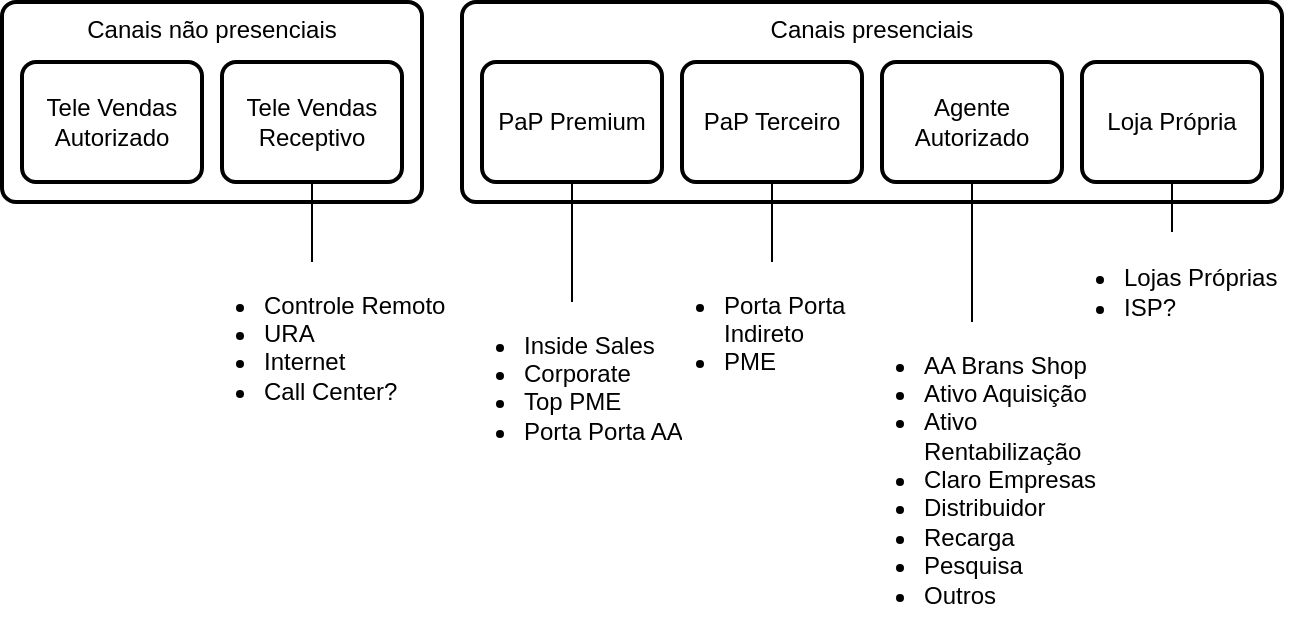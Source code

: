 <mxfile version="21.6.6" type="github">
  <diagram name="Canais de venda" id="g_4XjmsVVV43hASZV-fC">
    <mxGraphModel dx="1050" dy="542" grid="1" gridSize="10" guides="1" tooltips="1" connect="1" arrows="1" fold="1" page="1" pageScale="1" pageWidth="827" pageHeight="1169" math="0" shadow="0">
      <root>
        <mxCell id="0" />
        <mxCell id="1" parent="0" />
        <mxCell id="BqCGBXQfrdc7MRANB-_5-2" value="Canais não presenciais" style="rounded=1;whiteSpace=wrap;html=1;absoluteArcSize=1;arcSize=14;strokeWidth=2;horizontal=1;verticalAlign=top;" vertex="1" parent="1">
          <mxGeometry x="30" y="30" width="210" height="100" as="geometry" />
        </mxCell>
        <mxCell id="BqCGBXQfrdc7MRANB-_5-3" value="Tele Vendas Autorizado" style="rounded=1;whiteSpace=wrap;html=1;absoluteArcSize=1;arcSize=14;strokeWidth=2;" vertex="1" parent="1">
          <mxGeometry x="40" y="60" width="90" height="60" as="geometry" />
        </mxCell>
        <mxCell id="BqCGBXQfrdc7MRANB-_5-4" value="Tele Vendas Receptivo" style="rounded=1;whiteSpace=wrap;html=1;absoluteArcSize=1;arcSize=14;strokeWidth=2;" vertex="1" parent="1">
          <mxGeometry x="140" y="60" width="90" height="60" as="geometry" />
        </mxCell>
        <mxCell id="BqCGBXQfrdc7MRANB-_5-5" value="Canais presenciais" style="rounded=1;whiteSpace=wrap;html=1;absoluteArcSize=1;arcSize=14;strokeWidth=2;horizontal=1;verticalAlign=top;" vertex="1" parent="1">
          <mxGeometry x="260" y="30" width="410" height="100" as="geometry" />
        </mxCell>
        <mxCell id="BqCGBXQfrdc7MRANB-_5-6" value="PaP Premium" style="rounded=1;whiteSpace=wrap;html=1;absoluteArcSize=1;arcSize=14;strokeWidth=2;" vertex="1" parent="1">
          <mxGeometry x="270" y="60" width="90" height="60" as="geometry" />
        </mxCell>
        <mxCell id="BqCGBXQfrdc7MRANB-_5-7" value="PaP Terceiro" style="rounded=1;whiteSpace=wrap;html=1;absoluteArcSize=1;arcSize=14;strokeWidth=2;" vertex="1" parent="1">
          <mxGeometry x="370" y="60" width="90" height="60" as="geometry" />
        </mxCell>
        <mxCell id="BqCGBXQfrdc7MRANB-_5-8" value="Agente Autorizado" style="rounded=1;whiteSpace=wrap;html=1;absoluteArcSize=1;arcSize=14;strokeWidth=2;" vertex="1" parent="1">
          <mxGeometry x="470" y="60" width="90" height="60" as="geometry" />
        </mxCell>
        <mxCell id="BqCGBXQfrdc7MRANB-_5-9" value="Loja Própria" style="rounded=1;whiteSpace=wrap;html=1;absoluteArcSize=1;arcSize=14;strokeWidth=2;" vertex="1" parent="1">
          <mxGeometry x="570" y="60" width="90" height="60" as="geometry" />
        </mxCell>
        <mxCell id="BqCGBXQfrdc7MRANB-_5-12" value="" style="endArrow=none;html=1;rounded=0;entryX=0.5;entryY=1;entryDx=0;entryDy=0;exitX=0.5;exitY=0;exitDx=0;exitDy=0;" edge="1" parent="1" source="BqCGBXQfrdc7MRANB-_5-24" target="BqCGBXQfrdc7MRANB-_5-9">
          <mxGeometry width="50" height="50" relative="1" as="geometry">
            <mxPoint x="615" y="150" as="sourcePoint" />
            <mxPoint x="320" y="160" as="targetPoint" />
          </mxGeometry>
        </mxCell>
        <mxCell id="BqCGBXQfrdc7MRANB-_5-15" value="" style="endArrow=none;html=1;rounded=0;entryX=0.5;entryY=1;entryDx=0;entryDy=0;" edge="1" parent="1" source="BqCGBXQfrdc7MRANB-_5-20" target="BqCGBXQfrdc7MRANB-_5-8">
          <mxGeometry width="50" height="50" relative="1" as="geometry">
            <mxPoint x="515" y="160" as="sourcePoint" />
            <mxPoint x="632" y="133" as="targetPoint" />
          </mxGeometry>
        </mxCell>
        <mxCell id="BqCGBXQfrdc7MRANB-_5-17" value="" style="endArrow=none;html=1;rounded=0;entryX=0.5;entryY=1;entryDx=0;entryDy=0;exitX=0.5;exitY=0;exitDx=0;exitDy=0;" edge="1" parent="1" source="BqCGBXQfrdc7MRANB-_5-22" target="BqCGBXQfrdc7MRANB-_5-7">
          <mxGeometry width="50" height="50" relative="1" as="geometry">
            <mxPoint x="415" y="160" as="sourcePoint" />
            <mxPoint x="525" y="130" as="targetPoint" />
          </mxGeometry>
        </mxCell>
        <mxCell id="BqCGBXQfrdc7MRANB-_5-19" value="" style="endArrow=none;html=1;rounded=0;entryX=0.5;entryY=1;entryDx=0;entryDy=0;exitX=0.5;exitY=0;exitDx=0;exitDy=0;" edge="1" parent="1" source="BqCGBXQfrdc7MRANB-_5-21" target="BqCGBXQfrdc7MRANB-_5-4">
          <mxGeometry width="50" height="50" relative="1" as="geometry">
            <mxPoint x="185" y="150" as="sourcePoint" />
            <mxPoint x="185" y="140" as="targetPoint" />
          </mxGeometry>
        </mxCell>
        <mxCell id="BqCGBXQfrdc7MRANB-_5-20" value="&lt;ul&gt;&lt;li&gt;AA Brans Shop&lt;/li&gt;&lt;li&gt;Ativo Aquisição&lt;/li&gt;&lt;li&gt;Ativo Rentabilização&lt;/li&gt;&lt;li&gt;Claro Empresas&lt;/li&gt;&lt;li&gt;Distribuidor&lt;/li&gt;&lt;li&gt;Recarga&lt;/li&gt;&lt;li&gt;Pesquisa&lt;/li&gt;&lt;li&gt;Outros&lt;/li&gt;&lt;/ul&gt;" style="text;strokeColor=none;fillColor=none;html=1;whiteSpace=wrap;verticalAlign=middle;overflow=hidden;" vertex="1" parent="1">
          <mxGeometry x="448.75" y="190" width="132.5" height="150" as="geometry" />
        </mxCell>
        <mxCell id="BqCGBXQfrdc7MRANB-_5-21" value="&lt;ul&gt;&lt;li&gt;Controle Remoto&lt;/li&gt;&lt;li&gt;URA&lt;/li&gt;&lt;li&gt;Internet&lt;/li&gt;&lt;li&gt;Call Center?&lt;br&gt;&lt;/li&gt;&lt;/ul&gt;" style="text;strokeColor=none;fillColor=none;html=1;whiteSpace=wrap;verticalAlign=middle;overflow=hidden;" vertex="1" parent="1">
          <mxGeometry x="118.75" y="160" width="132.5" height="80" as="geometry" />
        </mxCell>
        <mxCell id="BqCGBXQfrdc7MRANB-_5-22" value="&lt;ul&gt;&lt;li&gt;Porta Porta Indireto&lt;/li&gt;&lt;li&gt;PME&lt;/li&gt;&lt;/ul&gt;" style="text;strokeColor=none;fillColor=none;html=1;whiteSpace=wrap;verticalAlign=middle;overflow=hidden;" vertex="1" parent="1">
          <mxGeometry x="348.75" y="160" width="132.5" height="60" as="geometry" />
        </mxCell>
        <mxCell id="BqCGBXQfrdc7MRANB-_5-23" value="&lt;ul&gt;&lt;li&gt;Inside Sales&lt;/li&gt;&lt;li&gt;Corporate&lt;/li&gt;&lt;li&gt;Top PME&lt;/li&gt;&lt;li&gt;Porta Porta AA&lt;/li&gt;&lt;/ul&gt;" style="text;strokeColor=none;fillColor=none;html=1;whiteSpace=wrap;verticalAlign=middle;overflow=hidden;" vertex="1" parent="1">
          <mxGeometry x="248.75" y="180" width="132.5" height="80" as="geometry" />
        </mxCell>
        <mxCell id="BqCGBXQfrdc7MRANB-_5-24" value="&lt;ul&gt;&lt;li&gt;Lojas Próprias&lt;/li&gt;&lt;li&gt;ISP?&lt;/li&gt;&lt;/ul&gt;" style="text;strokeColor=none;fillColor=none;html=1;whiteSpace=wrap;verticalAlign=middle;overflow=hidden;" vertex="1" parent="1">
          <mxGeometry x="548.75" y="145" width="132.5" height="60" as="geometry" />
        </mxCell>
        <mxCell id="BqCGBXQfrdc7MRANB-_5-26" value="" style="endArrow=none;html=1;rounded=0;entryX=0.5;entryY=1;entryDx=0;entryDy=0;exitX=0.5;exitY=0;exitDx=0;exitDy=0;" edge="1" parent="1" source="BqCGBXQfrdc7MRANB-_5-23" target="BqCGBXQfrdc7MRANB-_5-6">
          <mxGeometry width="50" height="50" relative="1" as="geometry">
            <mxPoint x="195" y="160" as="sourcePoint" />
            <mxPoint x="195" y="130" as="targetPoint" />
          </mxGeometry>
        </mxCell>
      </root>
    </mxGraphModel>
  </diagram>
</mxfile>
